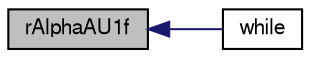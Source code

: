 digraph "rAlphaAU1f"
{
  bgcolor="transparent";
  edge [fontname="FreeSans",fontsize="10",labelfontname="FreeSans",labelfontsize="10"];
  node [fontname="FreeSans",fontsize="10",shape=record];
  rankdir="LR";
  Node4 [label="rAlphaAU1f",height=0.2,width=0.4,color="black", fillcolor="grey75", style="filled", fontcolor="black"];
  Node4 -> Node5 [dir="back",color="midnightblue",fontsize="10",style="solid",fontname="FreeSans"];
  Node5 [label="while",height=0.2,width=0.4,color="black",URL="$a38171.html#ab13470e79e249d04c443bf59be9ff31d"];
}
